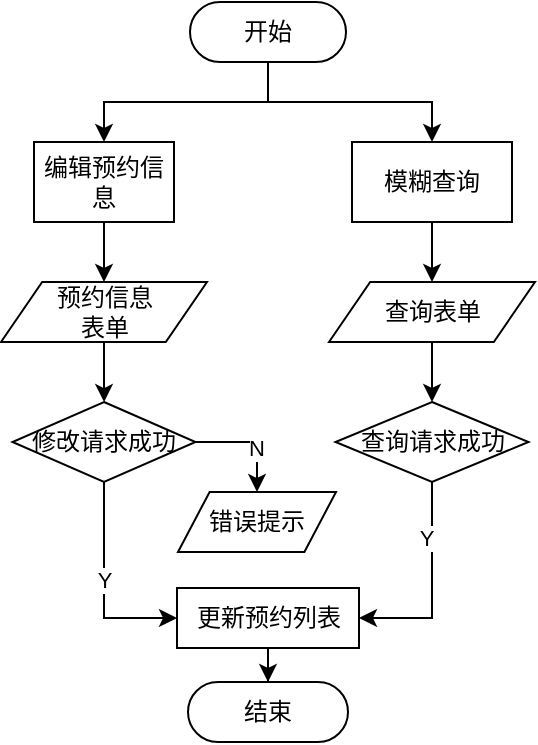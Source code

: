 <mxfile version="24.4.0" type="github">
  <diagram name="第 1 页" id="bYXnYMIHJocZ52wJbgGg">
    <mxGraphModel dx="380" dy="463" grid="0" gridSize="10" guides="1" tooltips="1" connect="1" arrows="1" fold="1" page="0" pageScale="1" pageWidth="827" pageHeight="1169" math="0" shadow="0">
      <root>
        <mxCell id="0" />
        <mxCell id="1" parent="0" />
        <mxCell id="uxqai6tx9rbal9H1jR0x-1" style="edgeStyle=orthogonalEdgeStyle;rounded=0;orthogonalLoop=1;jettySize=auto;html=1;exitX=0.5;exitY=0.5;exitDx=0;exitDy=15;exitPerimeter=0;entryX=0.5;entryY=0;entryDx=0;entryDy=0;" edge="1" parent="1" source="uxqai6tx9rbal9H1jR0x-4" target="uxqai6tx9rbal9H1jR0x-6">
          <mxGeometry relative="1" as="geometry" />
        </mxCell>
        <mxCell id="uxqai6tx9rbal9H1jR0x-3" style="edgeStyle=orthogonalEdgeStyle;rounded=0;orthogonalLoop=1;jettySize=auto;html=1;exitX=0.5;exitY=0.5;exitDx=0;exitDy=15;exitPerimeter=0;entryX=0.5;entryY=0;entryDx=0;entryDy=0;" edge="1" parent="1" source="uxqai6tx9rbal9H1jR0x-4" target="uxqai6tx9rbal9H1jR0x-10">
          <mxGeometry relative="1" as="geometry" />
        </mxCell>
        <mxCell id="uxqai6tx9rbal9H1jR0x-4" value="开始" style="html=1;dashed=0;whiteSpace=wrap;shape=mxgraph.dfd.start" vertex="1" parent="1">
          <mxGeometry x="193" y="80" width="78" height="30" as="geometry" />
        </mxCell>
        <mxCell id="uxqai6tx9rbal9H1jR0x-5" style="edgeStyle=orthogonalEdgeStyle;rounded=0;orthogonalLoop=1;jettySize=auto;html=1;exitX=0.5;exitY=1;exitDx=0;exitDy=0;" edge="1" parent="1" source="uxqai6tx9rbal9H1jR0x-6" target="uxqai6tx9rbal9H1jR0x-12">
          <mxGeometry relative="1" as="geometry" />
        </mxCell>
        <mxCell id="uxqai6tx9rbal9H1jR0x-6" value="编辑预约信息" style="html=1;dashed=0;whiteSpace=wrap;" vertex="1" parent="1">
          <mxGeometry x="115" y="150" width="70" height="40" as="geometry" />
        </mxCell>
        <mxCell id="uxqai6tx9rbal9H1jR0x-9" style="edgeStyle=orthogonalEdgeStyle;rounded=0;orthogonalLoop=1;jettySize=auto;html=1;exitX=0.5;exitY=1;exitDx=0;exitDy=0;" edge="1" parent="1" source="uxqai6tx9rbal9H1jR0x-10" target="uxqai6tx9rbal9H1jR0x-21">
          <mxGeometry relative="1" as="geometry" />
        </mxCell>
        <mxCell id="uxqai6tx9rbal9H1jR0x-10" value="模糊查询" style="html=1;dashed=0;whiteSpace=wrap;" vertex="1" parent="1">
          <mxGeometry x="274" y="150" width="80" height="40" as="geometry" />
        </mxCell>
        <mxCell id="uxqai6tx9rbal9H1jR0x-11" style="edgeStyle=orthogonalEdgeStyle;rounded=0;orthogonalLoop=1;jettySize=auto;html=1;exitX=0.5;exitY=1;exitDx=0;exitDy=0;" edge="1" parent="1" source="uxqai6tx9rbal9H1jR0x-12" target="uxqai6tx9rbal9H1jR0x-17">
          <mxGeometry relative="1" as="geometry" />
        </mxCell>
        <mxCell id="uxqai6tx9rbal9H1jR0x-12" value="预约信息&lt;div&gt;表单&lt;/div&gt;" style="shape=parallelogram;perimeter=parallelogramPerimeter;whiteSpace=wrap;html=1;dashed=0;" vertex="1" parent="1">
          <mxGeometry x="98.5" y="220" width="103" height="30" as="geometry" />
        </mxCell>
        <mxCell id="uxqai6tx9rbal9H1jR0x-13" style="edgeStyle=orthogonalEdgeStyle;rounded=0;orthogonalLoop=1;jettySize=auto;html=1;exitX=0.5;exitY=1;exitDx=0;exitDy=0;entryX=0;entryY=0.5;entryDx=0;entryDy=0;" edge="1" parent="1" source="uxqai6tx9rbal9H1jR0x-17" target="uxqai6tx9rbal9H1jR0x-23">
          <mxGeometry relative="1" as="geometry">
            <mxPoint x="136" y="385" as="targetPoint" />
          </mxGeometry>
        </mxCell>
        <mxCell id="uxqai6tx9rbal9H1jR0x-14" value="Y" style="edgeLabel;html=1;align=center;verticalAlign=middle;resizable=0;points=[];" vertex="1" connectable="0" parent="uxqai6tx9rbal9H1jR0x-13">
          <mxGeometry x="-0.059" relative="1" as="geometry">
            <mxPoint as="offset" />
          </mxGeometry>
        </mxCell>
        <mxCell id="uxqai6tx9rbal9H1jR0x-15" style="edgeStyle=orthogonalEdgeStyle;rounded=0;orthogonalLoop=1;jettySize=auto;html=1;exitX=1;exitY=0.5;exitDx=0;exitDy=0;" edge="1" parent="1" source="uxqai6tx9rbal9H1jR0x-17" target="uxqai6tx9rbal9H1jR0x-24">
          <mxGeometry relative="1" as="geometry">
            <mxPoint x="183.5" y="330" as="targetPoint" />
          </mxGeometry>
        </mxCell>
        <mxCell id="uxqai6tx9rbal9H1jR0x-16" value="N" style="edgeLabel;html=1;align=center;verticalAlign=middle;resizable=0;points=[];" vertex="1" connectable="0" parent="uxqai6tx9rbal9H1jR0x-15">
          <mxGeometry x="0.186" y="-1" relative="1" as="geometry">
            <mxPoint as="offset" />
          </mxGeometry>
        </mxCell>
        <mxCell id="uxqai6tx9rbal9H1jR0x-17" value="修改请求成功" style="shape=rhombus;html=1;dashed=0;whiteSpace=wrap;perimeter=rhombusPerimeter;" vertex="1" parent="1">
          <mxGeometry x="104.25" y="280" width="91.5" height="40" as="geometry" />
        </mxCell>
        <mxCell id="uxqai6tx9rbal9H1jR0x-20" style="edgeStyle=orthogonalEdgeStyle;rounded=0;orthogonalLoop=1;jettySize=auto;html=1;exitX=0.5;exitY=1;exitDx=0;exitDy=0;entryX=0.5;entryY=0;entryDx=0;entryDy=0;" edge="1" parent="1" source="uxqai6tx9rbal9H1jR0x-21" target="uxqai6tx9rbal9H1jR0x-30">
          <mxGeometry relative="1" as="geometry" />
        </mxCell>
        <mxCell id="uxqai6tx9rbal9H1jR0x-21" value="查询表单" style="shape=parallelogram;perimeter=parallelogramPerimeter;whiteSpace=wrap;html=1;dashed=0;" vertex="1" parent="1">
          <mxGeometry x="262.5" y="220" width="103" height="30" as="geometry" />
        </mxCell>
        <mxCell id="uxqai6tx9rbal9H1jR0x-22" style="edgeStyle=orthogonalEdgeStyle;rounded=0;orthogonalLoop=1;jettySize=auto;html=1;exitX=0.5;exitY=1;exitDx=0;exitDy=0;" edge="1" parent="1" source="uxqai6tx9rbal9H1jR0x-23" target="uxqai6tx9rbal9H1jR0x-33">
          <mxGeometry relative="1" as="geometry" />
        </mxCell>
        <mxCell id="uxqai6tx9rbal9H1jR0x-23" value="更新预约列表" style="html=1;dashed=0;whiteSpace=wrap;" vertex="1" parent="1">
          <mxGeometry x="186.5" y="373" width="91" height="30" as="geometry" />
        </mxCell>
        <mxCell id="uxqai6tx9rbal9H1jR0x-24" value="错误提示" style="shape=parallelogram;perimeter=parallelogramPerimeter;whiteSpace=wrap;html=1;dashed=0;" vertex="1" parent="1">
          <mxGeometry x="187" y="325" width="79" height="30" as="geometry" />
        </mxCell>
        <mxCell id="uxqai6tx9rbal9H1jR0x-28" style="edgeStyle=orthogonalEdgeStyle;rounded=0;orthogonalLoop=1;jettySize=auto;html=1;exitX=0.5;exitY=1;exitDx=0;exitDy=0;entryX=1;entryY=0.5;entryDx=0;entryDy=0;" edge="1" parent="1" source="uxqai6tx9rbal9H1jR0x-30" target="uxqai6tx9rbal9H1jR0x-23">
          <mxGeometry relative="1" as="geometry" />
        </mxCell>
        <mxCell id="uxqai6tx9rbal9H1jR0x-29" value="Y" style="edgeLabel;html=1;align=center;verticalAlign=middle;resizable=0;points=[];" vertex="1" connectable="0" parent="uxqai6tx9rbal9H1jR0x-28">
          <mxGeometry x="-0.477" y="-3" relative="1" as="geometry">
            <mxPoint as="offset" />
          </mxGeometry>
        </mxCell>
        <mxCell id="uxqai6tx9rbal9H1jR0x-30" value="查询请求成功" style="shape=rhombus;html=1;dashed=0;whiteSpace=wrap;perimeter=rhombusPerimeter;" vertex="1" parent="1">
          <mxGeometry x="265.75" y="280" width="96.5" height="40" as="geometry" />
        </mxCell>
        <mxCell id="uxqai6tx9rbal9H1jR0x-33" value="结束" style="html=1;dashed=0;whiteSpace=wrap;shape=mxgraph.dfd.start" vertex="1" parent="1">
          <mxGeometry x="192" y="420" width="80" height="30" as="geometry" />
        </mxCell>
      </root>
    </mxGraphModel>
  </diagram>
</mxfile>
